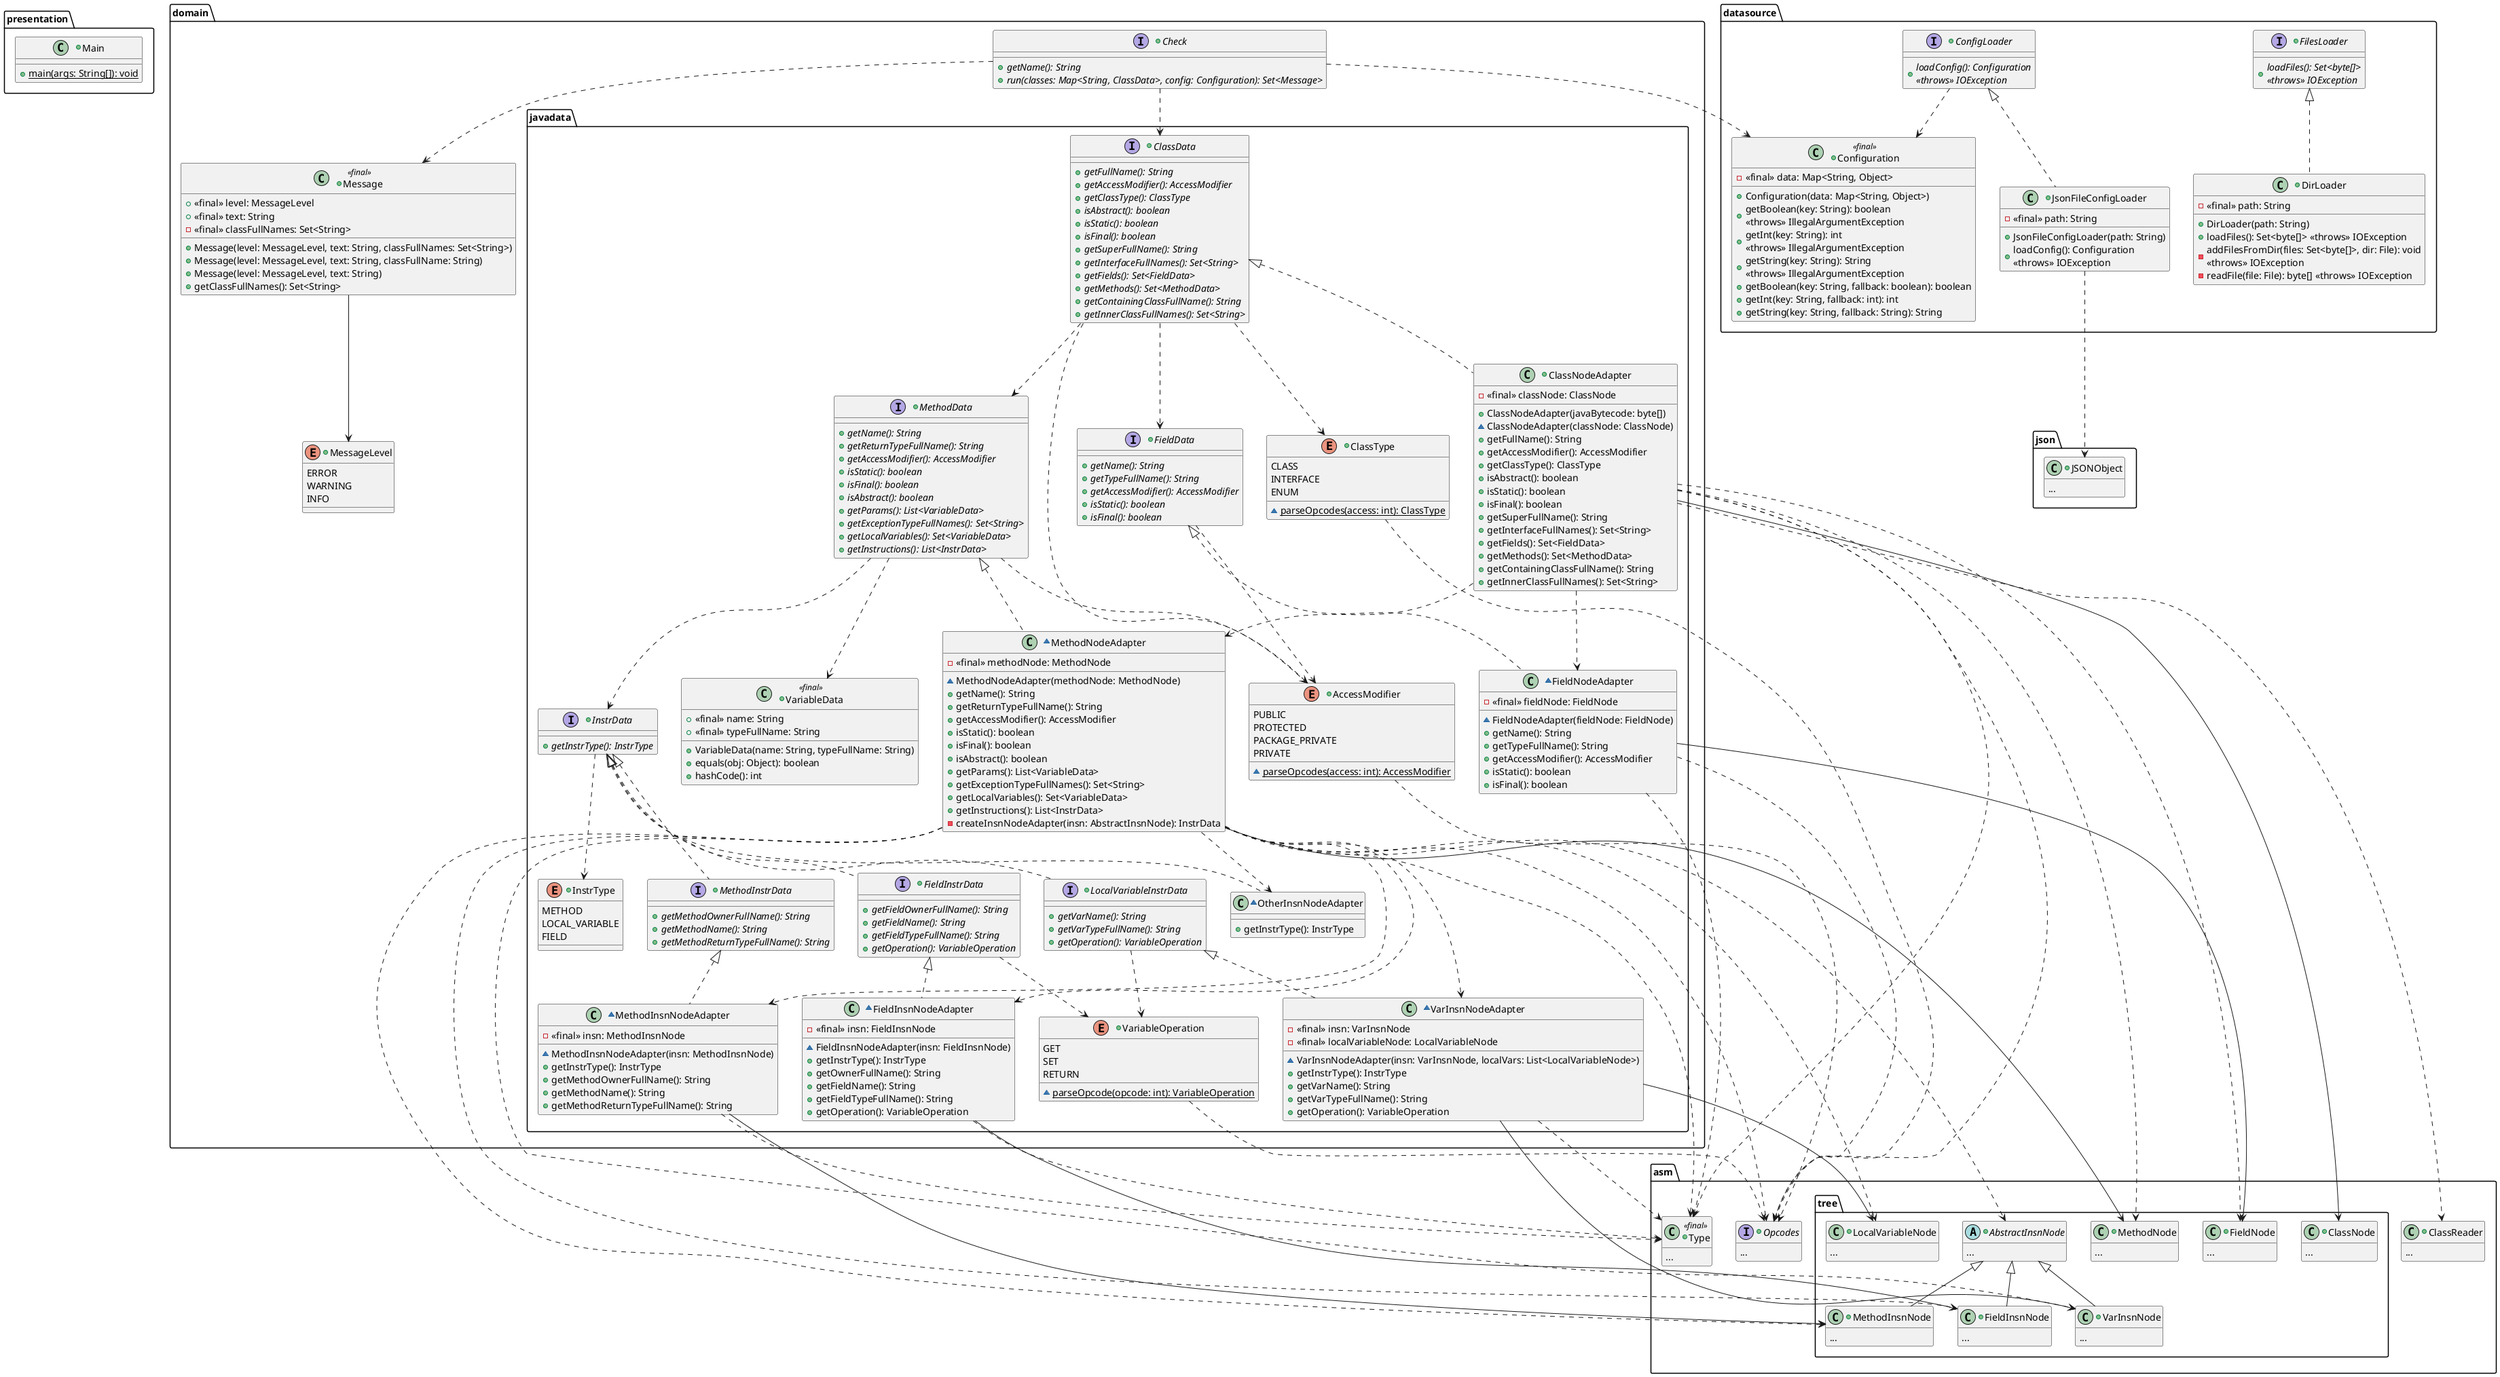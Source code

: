 @startuml

package presentation {

	+class Main {
		+ {static} main(args: String[]): void
	}

}

package domain {

	+enum MessageLevel {
		ERROR
		WARNING
		INFO
	}

	+interface Check {
		+ {abstract} getName(): String
		+ {abstract} run(classes: Map<String, ClassData>, config: Configuration): Set<Message>
	}

	Check ..> Message
	Check ..> javadata.ClassData
	Check ..> .datasource.Configuration

	+class Message <<final>> {
		+ <<final>> level: MessageLevel
		+ <<final>> text: String
		- <<final>> classFullNames: Set<String>

		+ Message(level: MessageLevel, text: String, classFullNames: Set<String>)
		+ Message(level: MessageLevel, text: String, classFullName: String)
		+ Message(level: MessageLevel, text: String)
		+ getClassFullNames(): Set<String>
	}

	Message --> MessageLevel

	package javadata {

		+enum AccessModifier {
			PUBLIC
			PROTECTED
			PACKAGE_PRIVATE
			PRIVATE

			~ {static} parseOpcodes(access: int): AccessModifier
		}

		AccessModifier ..> .asm.Opcodes

		+enum ClassType {
			CLASS
			INTERFACE
			ENUM

			~ {static} parseOpcodes(access: int): ClassType
		}

		ClassType ..> .asm.Opcodes

		+class VariableData <<final>> {
			+ <<final>> name: String
			+ <<final>> typeFullName: String

			+ VariableData(name: String, typeFullName: String)
			+ equals(obj: Object): boolean
			+ hashCode(): int
		}

		+interface ClassData {
			+ {abstract} getFullName(): String
			+ {abstract} getAccessModifier(): AccessModifier
			+ {abstract} getClassType(): ClassType
			+ {abstract} isAbstract(): boolean
			+ {abstract} isStatic(): boolean
			+ {abstract} isFinal(): boolean
			' + {abstract} getTypeParamFullNames(): List<String>
			+ {abstract} getSuperFullName(): String
			+ {abstract} getInterfaceFullNames(): Set<String>
			+ {abstract} getFields(): Set<FieldData>
			+ {abstract} getMethods(): Set<MethodData>
			+ {abstract} getContainingClassFullName(): String
			+ {abstract} getInnerClassFullNames(): Set<String>
		}

		ClassData ..> AccessModifier
		ClassData ..> ClassType
		ClassData ..> FieldData
		ClassData ..> MethodData

		+interface FieldData {
			+ {abstract} getName(): String
			+ {abstract} getTypeFullName(): String
			+ {abstract} getAccessModifier(): AccessModifier
			+ {abstract} isStatic(): boolean
			+ {abstract} isFinal(): boolean
		}

		FieldData ..> AccessModifier

		+interface MethodData {
			+ {abstract} getName(): String
			+ {abstract} getReturnTypeFullName(): String
			+ {abstract} getAccessModifier(): AccessModifier
			+ {abstract} isStatic(): boolean
			+ {abstract} isFinal(): boolean
			+ {abstract} isAbstract(): boolean
			+ {abstract} getParams(): List<VariableData>
			+ {abstract} getExceptionTypeFullNames(): Set<String>
			+ {abstract} getLocalVariables(): Set<VariableData>
			+ {abstract} getInstructions(): List<InstrData>
		}

		MethodData ..> AccessModifier
		MethodData ..> VariableData
		MethodData ..> InstrData

		+class ClassNodeAdapter {
			- <<final>> classNode: ClassNode

			+ ClassNodeAdapter(javaBytecode: byte[])
			~ ClassNodeAdapter(classNode: ClassNode)
			+ getFullName(): String
			+ getAccessModifier(): AccessModifier
			+ getClassType(): ClassType
			+ isAbstract(): boolean
			+ isStatic(): boolean
			+ isFinal(): boolean
			' + getTypeParamFullNames(): List<String>
			+ getSuperFullName(): String
			+ getInterfaceFullNames(): Set<String>
			+ getFields(): Set<FieldData>
			+ getMethods(): Set<MethodData>
			+ getContainingClassFullName(): String
			+ getInnerClassFullNames(): Set<String>
		}

		ClassData <|.. ClassNodeAdapter
		ClassNodeAdapter --> .asm.tree.ClassNode
		ClassNodeAdapter ..> FieldNodeAdapter
		ClassNodeAdapter ..> MethodNodeAdapter
		ClassNodeAdapter ..> .asm.ClassReader
		ClassNodeAdapter ..> .asm.Opcodes
		ClassNodeAdapter ..> .asm.Type
		ClassNodeAdapter ..> .asm.tree.FieldNode
		ClassNodeAdapter ..> .asm.tree.MethodNode

		~class FieldNodeAdapter {
			- <<final>> fieldNode: FieldNode

			~ FieldNodeAdapter(fieldNode: FieldNode)
			+ getName(): String
			+ getTypeFullName(): String
			+ getAccessModifier(): AccessModifier
			+ isStatic(): boolean
			+ isFinal(): boolean
		}

		FieldData <|.. FieldNodeAdapter
		FieldNodeAdapter --> .asm.tree.FieldNode
		FieldNodeAdapter ..> .asm.Opcodes
		FieldNodeAdapter ..> .asm.Type

		~class MethodNodeAdapter {
			- <<final>> methodNode: MethodNode

			~ MethodNodeAdapter(methodNode: MethodNode)
			+ getName(): String
			+ getReturnTypeFullName(): String
			+ getAccessModifier(): AccessModifier
			+ isStatic(): boolean
			+ isFinal(): boolean
			+ isAbstract(): boolean
			+ getParams(): List<VariableData>
			+ getExceptionTypeFullNames(): Set<String>
			+ getLocalVariables(): Set<VariableData>
			+ getInstructions(): List<InstrData>
			- createInsnNodeAdapter(insn: AbstractInsnNode): InstrData
		}

		MethodData <|.. MethodNodeAdapter
		MethodNodeAdapter ..> MethodInsnNodeAdapter
		MethodNodeAdapter ..> VarInsnNodeAdapter
		MethodNodeAdapter ..> FieldInsnNodeAdapter
		MethodNodeAdapter ..> OtherInsnNodeAdapter
		MethodNodeAdapter --> .asm.tree.MethodNode
		MethodNodeAdapter ..> .asm.Opcodes
		MethodNodeAdapter ..> .asm.Type
		MethodNodeAdapter ..> .asm.tree.LocalVariableNode
		MethodNodeAdapter ..> .asm.tree.AbstractInsnNode
		MethodNodeAdapter ..> .asm.tree.MethodInsnNode
		MethodNodeAdapter ..> .asm.tree.VarInsnNode
		MethodNodeAdapter ..> .asm.tree.FieldInsnNode

		+enum InstrType {
			METHOD
			LOCAL_VARIABLE
			FIELD
		}

		+interface InstrData {
			+ {abstract} getInstrType(): InstrType
		}

		InstrData ..> InstrType

		+enum VariableOperation {
			GET
			SET
			RETURN

			~ {static} parseOpcode(opcode: int): VariableOperation
		}

		VariableOperation ..> .asm.Opcodes

		+interface MethodInstrData {
			+ {abstract} getMethodOwnerFullName(): String
			+ {abstract} getMethodName(): String
			+ {abstract} getMethodReturnTypeFullName(): String
		}

		InstrData <|.. MethodInstrData

		+interface LocalVariableInstrData {
			+ {abstract} getVarName(): String
			+ {abstract} getVarTypeFullName(): String
			+ {abstract} getOperation(): VariableOperation
		}

		InstrData <|.. LocalVariableInstrData
		LocalVariableInstrData ..> VariableOperation

		+interface FieldInstrData {
			+ {abstract} getFieldOwnerFullName(): String
			+ {abstract} getFieldName(): String
			+ {abstract} getFieldTypeFullName(): String
			+ {abstract} getOperation(): VariableOperation
		}

		InstrData <|.. FieldInstrData
		FieldInstrData ..> VariableOperation

		~class MethodInsnNodeAdapter {
			- <<final>> insn: MethodInsnNode
			~ MethodInsnNodeAdapter(insn: MethodInsnNode)
			+ getInstrType(): InstrType
			+ getMethodOwnerFullName(): String
			+ getMethodName(): String
			+ getMethodReturnTypeFullName(): String
		}

		MethodInstrData <|.. MethodInsnNodeAdapter
		MethodInsnNodeAdapter --> .asm.tree.MethodInsnNode
		MethodInsnNodeAdapter ..> .asm.Type

		~class VarInsnNodeAdapter {
			- <<final>> insn: VarInsnNode
			- <<final>> localVariableNode: LocalVariableNode
			~ VarInsnNodeAdapter(insn: VarInsnNode, localVars: List<LocalVariableNode>)
			+ getInstrType(): InstrType
			+ getVarName(): String
			+ getVarTypeFullName(): String
			+ getOperation(): VariableOperation
		}

		LocalVariableInstrData <|.. VarInsnNodeAdapter
		VarInsnNodeAdapter --> .asm.tree.VarInsnNode
		VarInsnNodeAdapter --> .asm.tree.LocalVariableNode
		VarInsnNodeAdapter ..> .asm.Type

		~class FieldInsnNodeAdapter {
			- <<final>> insn: FieldInsnNode
			~ FieldInsnNodeAdapter(insn: FieldInsnNode)
			+ getInstrType(): InstrType
			+ getOwnerFullName(): String
			+ getFieldName(): String
			+ getFieldTypeFullName(): String
			+ getOperation(): VariableOperation
		}

		FieldInstrData <|.. FieldInsnNodeAdapter
		FieldInsnNodeAdapter --> .asm.tree.FieldInsnNode
		FieldInsnNodeAdapter ..> .asm.Type

		~class OtherInsnNodeAdapter {
			+ getInstrType(): InstrType
		}

		InstrData <|.. OtherInsnNodeAdapter

	}

}

package datasource {

	+interface FilesLoader {
		+ {abstract} loadFiles(): Set<byte[]>\n<<throws>> IOException
	}

	+class DirLoader {
		- <<final>> path: String

		+ DirLoader(path: String)
		+ loadFiles(): Set<byte[]> <<throws>> IOException
		- addFilesFromDir(files: Set<byte[]>, dir: File): void\n<<throws>> IOException
		- readFile(file: File): byte[] <<throws>> IOException
	}

	FilesLoader <|.. DirLoader

	+class Configuration <<final>> {
		- <<final>> data: Map<String, Object>

		+ Configuration(data: Map<String, Object>)
		+ getBoolean(key: String): boolean\n<<throws>> IllegalArgumentException
		+ getInt(key: String): int\n<<throws>> IllegalArgumentException
		+ getString(key: String): String\n<<throws>> IllegalArgumentException
		+ getBoolean(key: String, fallback: boolean): boolean
		+ getInt(key: String, fallback: int): int
		+ getString(key: String, fallback: String): String
	}

	+interface ConfigLoader {
		+ {abstract} loadConfig(): Configuration\n<<throws>> IOException
	}

	ConfigLoader ..> Configuration

	+class JsonFileConfigLoader {
		- <<final>> path: String

		+ JsonFileConfigLoader(path: String)
		+ loadConfig(): Configuration\n<<throws>> IOException
	}

	ConfigLoader <|.. JsonFileConfigLoader
	JsonFileConfigLoader ..> .json.JSONObject

}

package asm {

	+interface Opcodes {
		...
	}

	+class Type <<final>> {
		...
	}

	+class ClassReader {
		...
	}

	hide methods

	package tree {

		+class ClassNode {
			...
		}

		+class FieldNode {
			...
		}

		+class MethodNode {
			...
		}

		+class LocalVariableNode {
			...
		}

		+abstract AbstractInsnNode {
			...
		}

		+class MethodInsnNode {
			...
		}

		+class VarInsnNode {
			...
		}

		+class FieldInsnNode {
			...
		}

		AbstractInsnNode <|-- MethodInsnNode
		AbstractInsnNode <|-- VarInsnNode
		AbstractInsnNode <|-- FieldInsnNode

		hide methods

	}

}

package json {

	+class JSONObject {
		...
	}

	hide methods
}

@enduml
